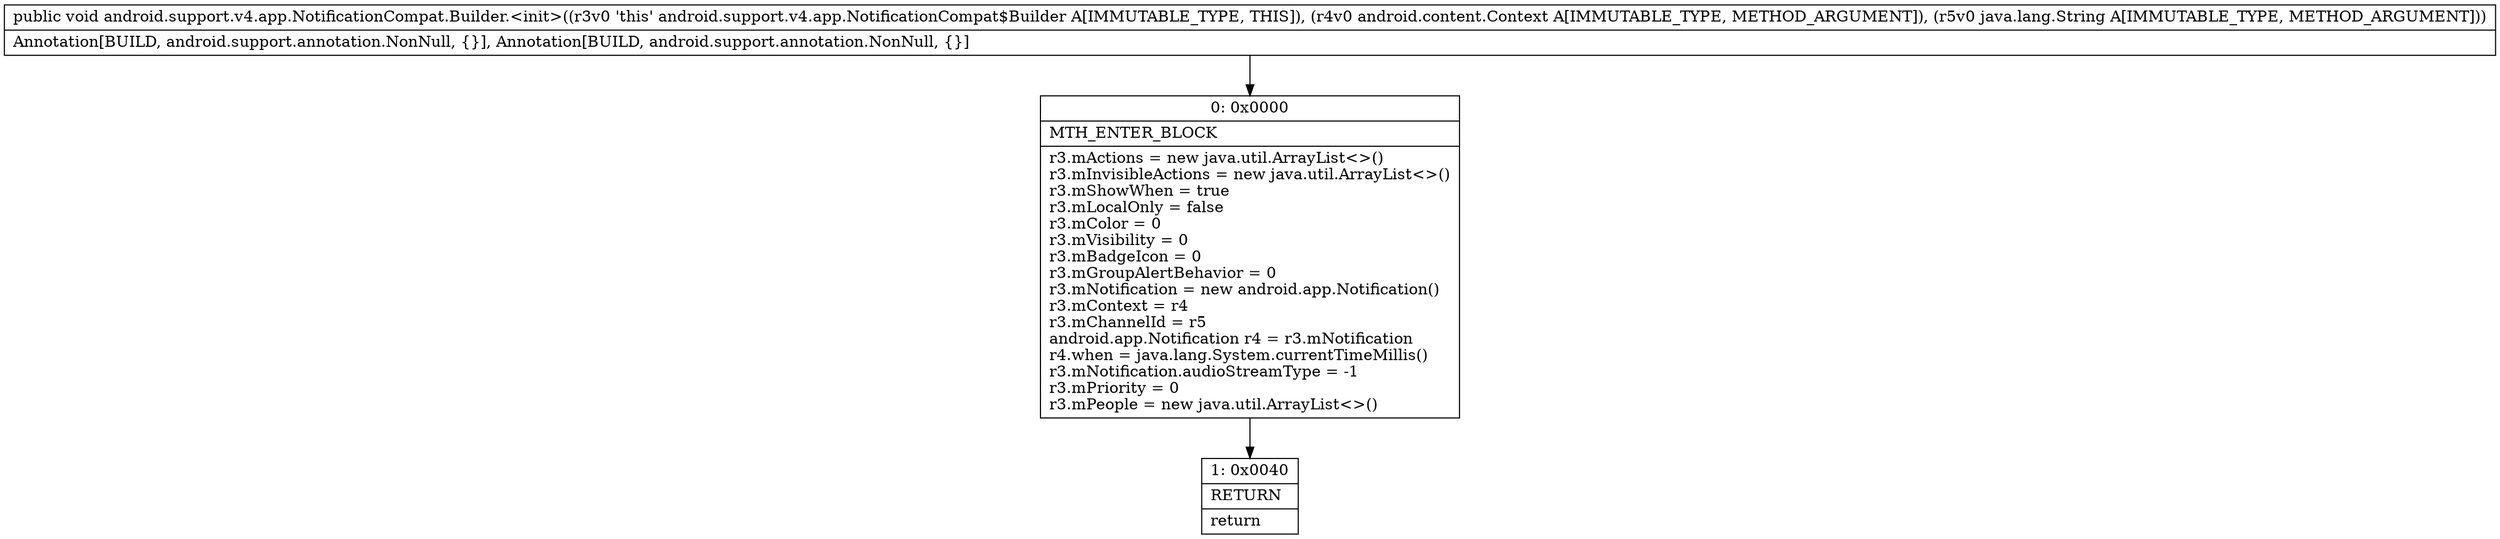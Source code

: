 digraph "CFG forandroid.support.v4.app.NotificationCompat.Builder.\<init\>(Landroid\/content\/Context;Ljava\/lang\/String;)V" {
Node_0 [shape=record,label="{0\:\ 0x0000|MTH_ENTER_BLOCK\l|r3.mActions = new java.util.ArrayList\<\>()\lr3.mInvisibleActions = new java.util.ArrayList\<\>()\lr3.mShowWhen = true\lr3.mLocalOnly = false\lr3.mColor = 0\lr3.mVisibility = 0\lr3.mBadgeIcon = 0\lr3.mGroupAlertBehavior = 0\lr3.mNotification = new android.app.Notification()\lr3.mContext = r4\lr3.mChannelId = r5\landroid.app.Notification r4 = r3.mNotification\lr4.when = java.lang.System.currentTimeMillis()\lr3.mNotification.audioStreamType = \-1\lr3.mPriority = 0\lr3.mPeople = new java.util.ArrayList\<\>()\l}"];
Node_1 [shape=record,label="{1\:\ 0x0040|RETURN\l|return\l}"];
MethodNode[shape=record,label="{public void android.support.v4.app.NotificationCompat.Builder.\<init\>((r3v0 'this' android.support.v4.app.NotificationCompat$Builder A[IMMUTABLE_TYPE, THIS]), (r4v0 android.content.Context A[IMMUTABLE_TYPE, METHOD_ARGUMENT]), (r5v0 java.lang.String A[IMMUTABLE_TYPE, METHOD_ARGUMENT]))  | Annotation[BUILD, android.support.annotation.NonNull, \{\}], Annotation[BUILD, android.support.annotation.NonNull, \{\}]\l}"];
MethodNode -> Node_0;
Node_0 -> Node_1;
}

